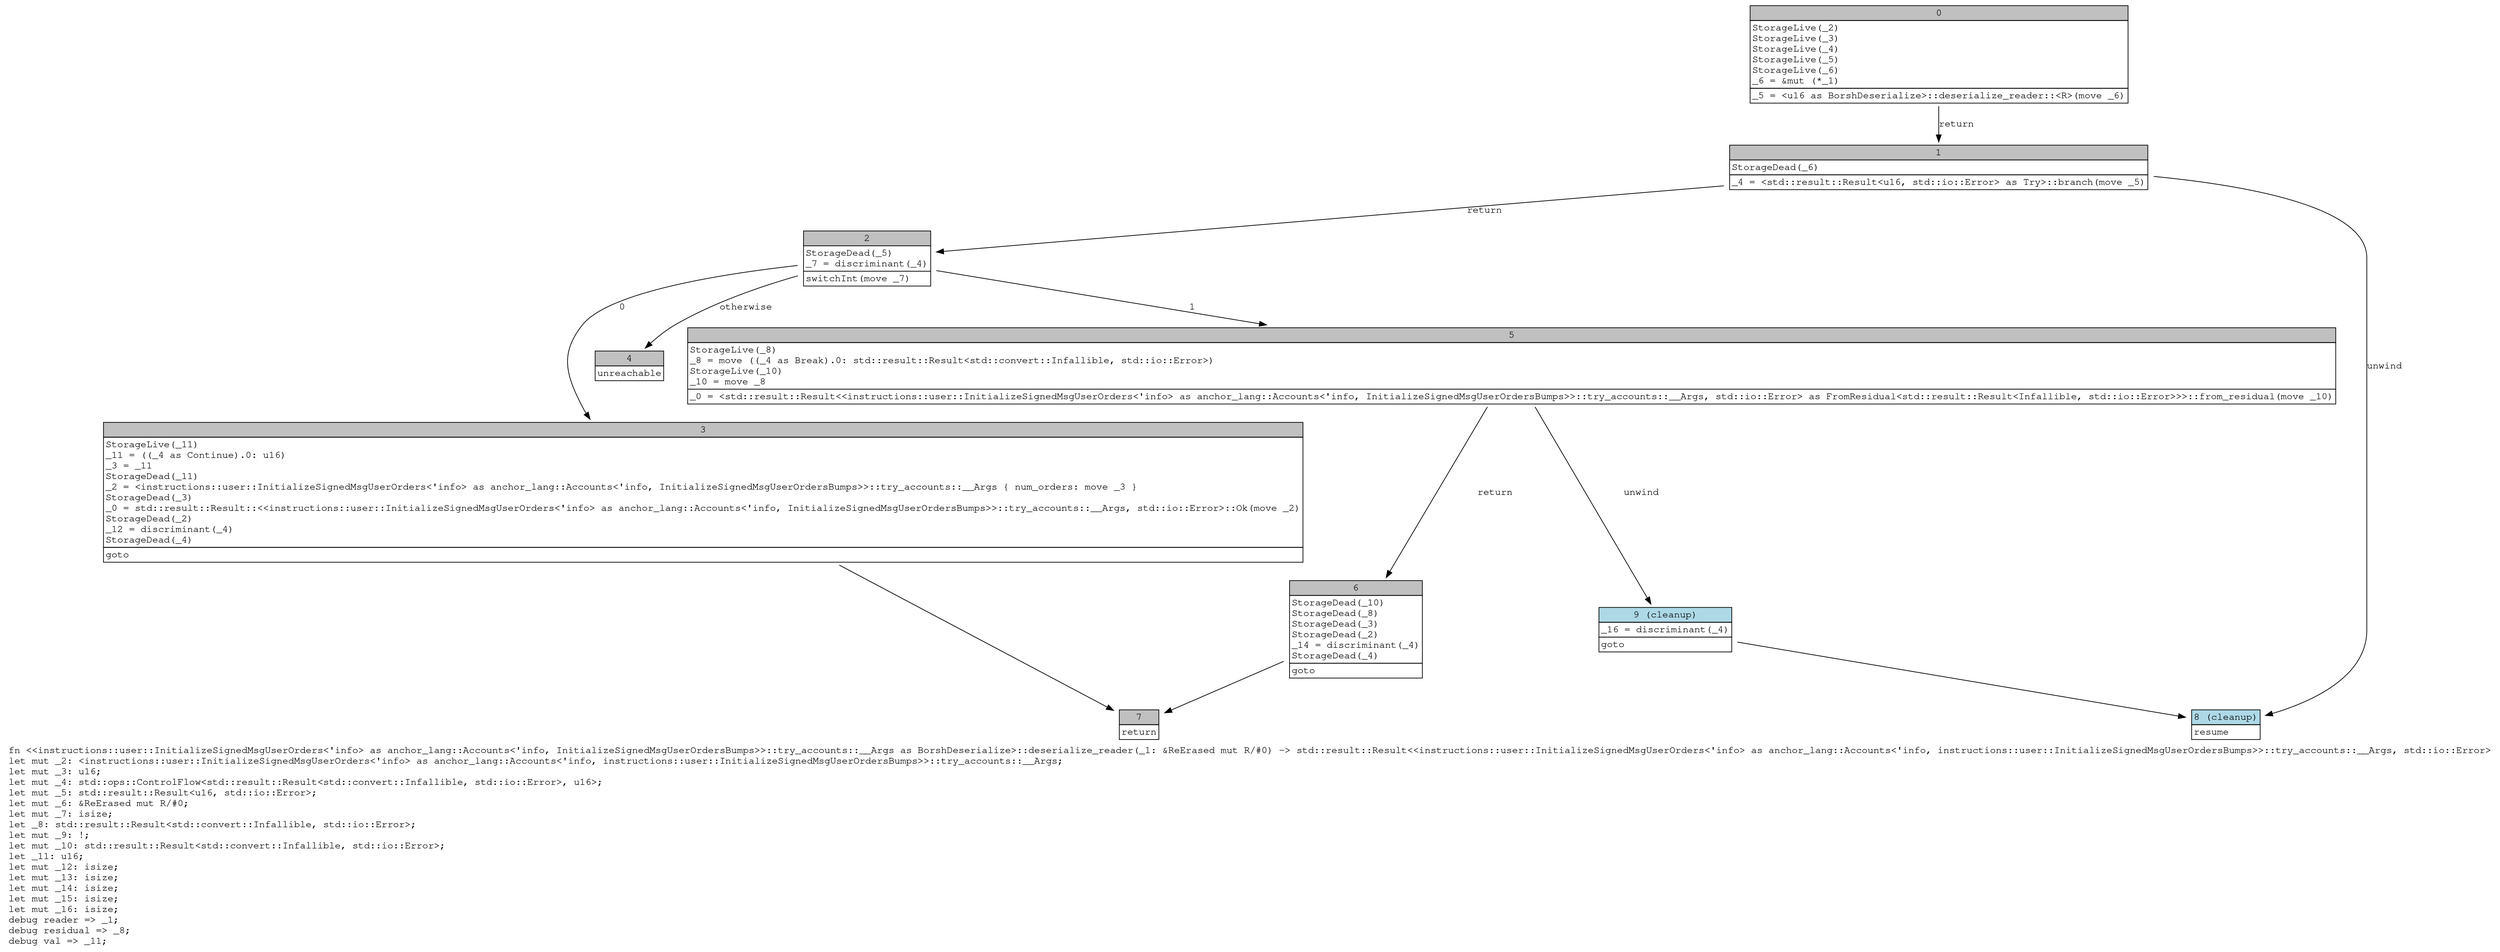 digraph Mir_0_12044 {
    graph [fontname="Courier, monospace"];
    node [fontname="Courier, monospace"];
    edge [fontname="Courier, monospace"];
    label=<fn &lt;&lt;instructions::user::InitializeSignedMsgUserOrders&lt;'info&gt; as anchor_lang::Accounts&lt;'info, InitializeSignedMsgUserOrdersBumps&gt;&gt;::try_accounts::__Args as BorshDeserialize&gt;::deserialize_reader(_1: &amp;ReErased mut R/#0) -&gt; std::result::Result&lt;&lt;instructions::user::InitializeSignedMsgUserOrders&lt;'info&gt; as anchor_lang::Accounts&lt;'info, instructions::user::InitializeSignedMsgUserOrdersBumps&gt;&gt;::try_accounts::__Args, std::io::Error&gt;<br align="left"/>let mut _2: &lt;instructions::user::InitializeSignedMsgUserOrders&lt;'info&gt; as anchor_lang::Accounts&lt;'info, instructions::user::InitializeSignedMsgUserOrdersBumps&gt;&gt;::try_accounts::__Args;<br align="left"/>let mut _3: u16;<br align="left"/>let mut _4: std::ops::ControlFlow&lt;std::result::Result&lt;std::convert::Infallible, std::io::Error&gt;, u16&gt;;<br align="left"/>let mut _5: std::result::Result&lt;u16, std::io::Error&gt;;<br align="left"/>let mut _6: &amp;ReErased mut R/#0;<br align="left"/>let mut _7: isize;<br align="left"/>let _8: std::result::Result&lt;std::convert::Infallible, std::io::Error&gt;;<br align="left"/>let mut _9: !;<br align="left"/>let mut _10: std::result::Result&lt;std::convert::Infallible, std::io::Error&gt;;<br align="left"/>let _11: u16;<br align="left"/>let mut _12: isize;<br align="left"/>let mut _13: isize;<br align="left"/>let mut _14: isize;<br align="left"/>let mut _15: isize;<br align="left"/>let mut _16: isize;<br align="left"/>debug reader =&gt; _1;<br align="left"/>debug residual =&gt; _8;<br align="left"/>debug val =&gt; _11;<br align="left"/>>;
    bb0__0_12044 [shape="none", label=<<table border="0" cellborder="1" cellspacing="0"><tr><td bgcolor="gray" align="center" colspan="1">0</td></tr><tr><td align="left" balign="left">StorageLive(_2)<br/>StorageLive(_3)<br/>StorageLive(_4)<br/>StorageLive(_5)<br/>StorageLive(_6)<br/>_6 = &amp;mut (*_1)<br/></td></tr><tr><td align="left">_5 = &lt;u16 as BorshDeserialize&gt;::deserialize_reader::&lt;R&gt;(move _6)</td></tr></table>>];
    bb1__0_12044 [shape="none", label=<<table border="0" cellborder="1" cellspacing="0"><tr><td bgcolor="gray" align="center" colspan="1">1</td></tr><tr><td align="left" balign="left">StorageDead(_6)<br/></td></tr><tr><td align="left">_4 = &lt;std::result::Result&lt;u16, std::io::Error&gt; as Try&gt;::branch(move _5)</td></tr></table>>];
    bb2__0_12044 [shape="none", label=<<table border="0" cellborder="1" cellspacing="0"><tr><td bgcolor="gray" align="center" colspan="1">2</td></tr><tr><td align="left" balign="left">StorageDead(_5)<br/>_7 = discriminant(_4)<br/></td></tr><tr><td align="left">switchInt(move _7)</td></tr></table>>];
    bb3__0_12044 [shape="none", label=<<table border="0" cellborder="1" cellspacing="0"><tr><td bgcolor="gray" align="center" colspan="1">3</td></tr><tr><td align="left" balign="left">StorageLive(_11)<br/>_11 = ((_4 as Continue).0: u16)<br/>_3 = _11<br/>StorageDead(_11)<br/>_2 = &lt;instructions::user::InitializeSignedMsgUserOrders&lt;'info&gt; as anchor_lang::Accounts&lt;'info, InitializeSignedMsgUserOrdersBumps&gt;&gt;::try_accounts::__Args { num_orders: move _3 }<br/>StorageDead(_3)<br/>_0 = std::result::Result::&lt;&lt;instructions::user::InitializeSignedMsgUserOrders&lt;'info&gt; as anchor_lang::Accounts&lt;'info, InitializeSignedMsgUserOrdersBumps&gt;&gt;::try_accounts::__Args, std::io::Error&gt;::Ok(move _2)<br/>StorageDead(_2)<br/>_12 = discriminant(_4)<br/>StorageDead(_4)<br/></td></tr><tr><td align="left">goto</td></tr></table>>];
    bb4__0_12044 [shape="none", label=<<table border="0" cellborder="1" cellspacing="0"><tr><td bgcolor="gray" align="center" colspan="1">4</td></tr><tr><td align="left">unreachable</td></tr></table>>];
    bb5__0_12044 [shape="none", label=<<table border="0" cellborder="1" cellspacing="0"><tr><td bgcolor="gray" align="center" colspan="1">5</td></tr><tr><td align="left" balign="left">StorageLive(_8)<br/>_8 = move ((_4 as Break).0: std::result::Result&lt;std::convert::Infallible, std::io::Error&gt;)<br/>StorageLive(_10)<br/>_10 = move _8<br/></td></tr><tr><td align="left">_0 = &lt;std::result::Result&lt;&lt;instructions::user::InitializeSignedMsgUserOrders&lt;'info&gt; as anchor_lang::Accounts&lt;'info, InitializeSignedMsgUserOrdersBumps&gt;&gt;::try_accounts::__Args, std::io::Error&gt; as FromResidual&lt;std::result::Result&lt;Infallible, std::io::Error&gt;&gt;&gt;::from_residual(move _10)</td></tr></table>>];
    bb6__0_12044 [shape="none", label=<<table border="0" cellborder="1" cellspacing="0"><tr><td bgcolor="gray" align="center" colspan="1">6</td></tr><tr><td align="left" balign="left">StorageDead(_10)<br/>StorageDead(_8)<br/>StorageDead(_3)<br/>StorageDead(_2)<br/>_14 = discriminant(_4)<br/>StorageDead(_4)<br/></td></tr><tr><td align="left">goto</td></tr></table>>];
    bb7__0_12044 [shape="none", label=<<table border="0" cellborder="1" cellspacing="0"><tr><td bgcolor="gray" align="center" colspan="1">7</td></tr><tr><td align="left">return</td></tr></table>>];
    bb8__0_12044 [shape="none", label=<<table border="0" cellborder="1" cellspacing="0"><tr><td bgcolor="lightblue" align="center" colspan="1">8 (cleanup)</td></tr><tr><td align="left">resume</td></tr></table>>];
    bb9__0_12044 [shape="none", label=<<table border="0" cellborder="1" cellspacing="0"><tr><td bgcolor="lightblue" align="center" colspan="1">9 (cleanup)</td></tr><tr><td align="left" balign="left">_16 = discriminant(_4)<br/></td></tr><tr><td align="left">goto</td></tr></table>>];
    bb0__0_12044 -> bb1__0_12044 [label="return"];
    bb1__0_12044 -> bb2__0_12044 [label="return"];
    bb1__0_12044 -> bb8__0_12044 [label="unwind"];
    bb2__0_12044 -> bb3__0_12044 [label="0"];
    bb2__0_12044 -> bb5__0_12044 [label="1"];
    bb2__0_12044 -> bb4__0_12044 [label="otherwise"];
    bb3__0_12044 -> bb7__0_12044 [label=""];
    bb5__0_12044 -> bb6__0_12044 [label="return"];
    bb5__0_12044 -> bb9__0_12044 [label="unwind"];
    bb6__0_12044 -> bb7__0_12044 [label=""];
    bb9__0_12044 -> bb8__0_12044 [label=""];
}
